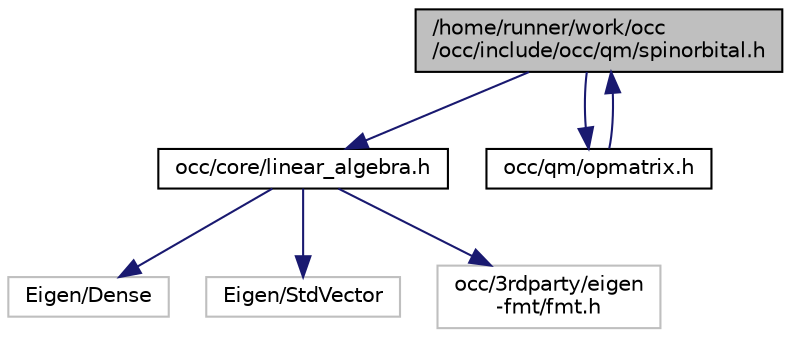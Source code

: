 digraph "/home/runner/work/occ/occ/include/occ/qm/spinorbital.h"
{
 // LATEX_PDF_SIZE
  bgcolor="transparent";
  edge [fontname="Helvetica",fontsize="10",labelfontname="Helvetica",labelfontsize="10"];
  node [fontname="Helvetica",fontsize="10",shape=record];
  Node1 [label="/home/runner/work/occ\l/occ/include/occ/qm/spinorbital.h",height=0.2,width=0.4,color="black", fillcolor="grey75", style="filled", fontcolor="black",tooltip=" "];
  Node1 -> Node2 [color="midnightblue",fontsize="10",style="solid",fontname="Helvetica"];
  Node2 [label="occ/core/linear_algebra.h",height=0.2,width=0.4,color="black",URL="$linear__algebra_8h.html",tooltip=" "];
  Node2 -> Node3 [color="midnightblue",fontsize="10",style="solid",fontname="Helvetica"];
  Node3 [label="Eigen/Dense",height=0.2,width=0.4,color="grey75",tooltip=" "];
  Node2 -> Node4 [color="midnightblue",fontsize="10",style="solid",fontname="Helvetica"];
  Node4 [label="Eigen/StdVector",height=0.2,width=0.4,color="grey75",tooltip=" "];
  Node2 -> Node5 [color="midnightblue",fontsize="10",style="solid",fontname="Helvetica"];
  Node5 [label="occ/3rdparty/eigen\l-fmt/fmt.h",height=0.2,width=0.4,color="grey75",tooltip=" "];
  Node1 -> Node6 [color="midnightblue",fontsize="10",style="solid",fontname="Helvetica"];
  Node6 [label="occ/qm/opmatrix.h",height=0.2,width=0.4,color="black",URL="$qm_2opmatrix_8h.html",tooltip=" "];
  Node6 -> Node1 [color="midnightblue",fontsize="10",style="solid",fontname="Helvetica"];
}
